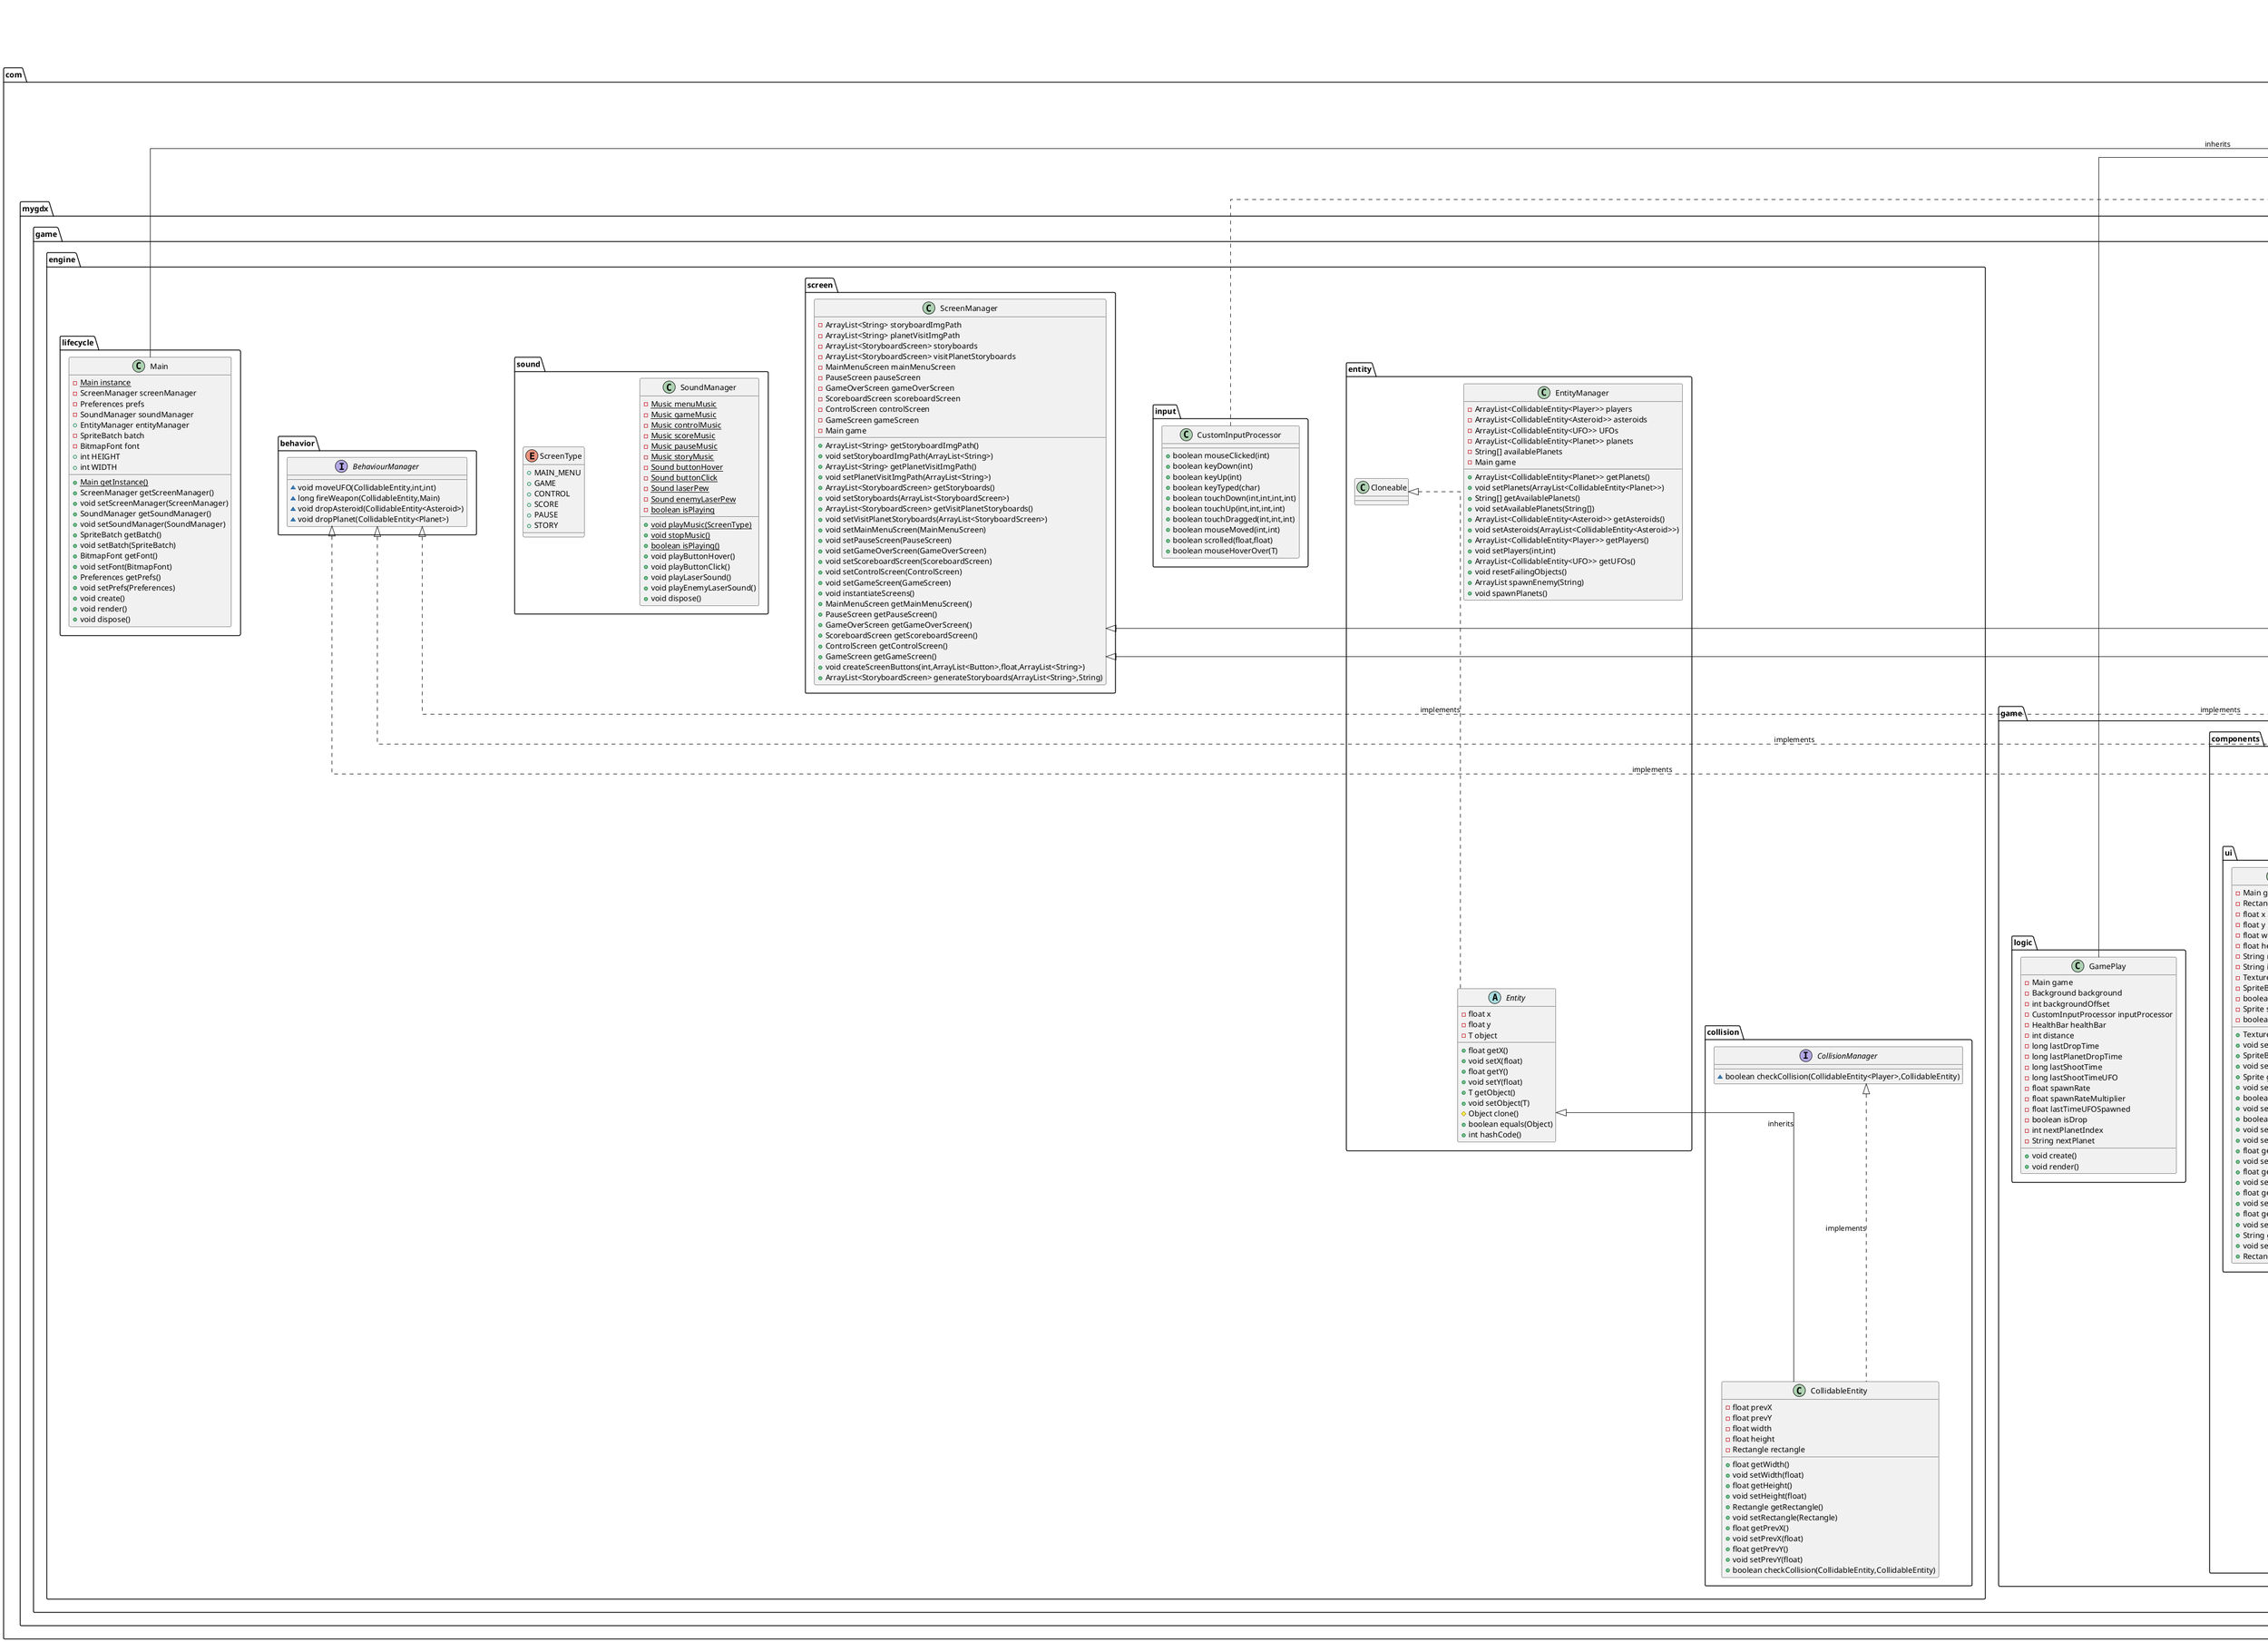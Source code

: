 @startuml
skinparam linetype polyline
skinparam linetype ortho

skinparam nodesep 100
skinparam ranksep 100

skinparam titleBorderRoundCorner 15
skinparam titleBorderThickness 2
skinparam titleBorderColor red
skinparam titleBackgroundColor Aqua-CadetBlue
skinparam TitleFontSize 70

title Appendix B - All Classes (Just Inheritance and Interfaces)

class com.mygdx.game.game.logic.GamePlay {
- Main game
- Background background
- int backgroundOffset
- CustomInputProcessor inputProcessor
- HealthBar healthBar
- int distance
- long lastDropTime
- long lastPlanetDropTime
- long lastShootTime
- long lastShootTimeUFO
- float spawnRate
- float spawnRateMultiplier
- float lastTimeUFOSpawned
- boolean isDrop
- int nextPlanetIndex
- String nextPlanet
+ void create()
+ void render()
}
class com.mygdx.game.engine.collision.CollidableEntity {
- float prevX
- float prevY
- float width
- float height
- Rectangle rectangle
+ float getWidth()
+ void setWidth(float)
+ float getHeight()
+ void setHeight(float)
+ Rectangle getRectangle()
+ void setRectangle(Rectangle)
+ float getPrevX()
+ void setPrevX(float)
+ float getPrevY()
+ void setPrevY(float)
+ boolean checkCollision(CollidableEntity,CollidableEntity)
}
abstract class com.mygdx.game.engine.entity.Entity {
- float x
- float y
- T object
+ float getX()
+ void setX(float)
+ float getY()
+ void setY(float)
+ T getObject()
+ void setObject(T)
# Object clone()
+ boolean equals(Object)
+ int hashCode()
}
class com.mygdx.game.game.components.game.planets.Planet {
- String planet
- Texture texture
- SpriteBatch batch
- Sprite sprite
- float width
- float height
+ void moveUFO(CollidableEntity,int,int)
+ long fireWeapon(CollidableEntity,Main)
+ void dropAsteroid(CollidableEntity<Asteroid>)
+ void dropPlanet(CollidableEntity<Planet>)
+ String getPlanet()
+ void setPlanet(String)
+ Texture getTexture()
+ void setTexture(Texture)
+ SpriteBatch getBatch()
+ void setBatch(SpriteBatch)
+ float getWidth()
+ void setWidth(float)
+ float getHeight()
+ void setHeight(float)
+ Sprite getSprite()
+ void setSprite(Sprite)
}
class com.mygdx.game.engine.input.CustomInputProcessor {
+ boolean mouseClicked(int)
+ boolean keyDown(int)
+ boolean keyUp(int)
+ boolean keyTyped(char)
+ boolean touchDown(int,int,int,int)
+ boolean touchUp(int,int,int,int)
+ boolean touchDragged(int,int,int)
+ boolean mouseMoved(int,int)
+ boolean scrolled(float,float)
+ boolean mouseHoverOver(T)
}
class com.mygdx.game.game.components.game.player.Afterburner {
- String imgPath
- Texture texture
- SpriteBatch batch
- float x
- float y
- boolean visibility
+ String getImgPath()
+ void setImgPath(String)
+ Texture getTexture()
+ void setTexture(Texture)
+ SpriteBatch getBatch()
+ void setBatch(SpriteBatch)
+ float getX()
+ void setX(float)
+ float getY()
+ void setY(float)
+ boolean getVisibility()
+ void setVisibility(boolean)
}
class com.mygdx.game.game.components.game.enemy.UFO {
- String imgPath
- String dir
- float speed
- Texture texture
- ArrayList<CollidableEntity<Laser>> lasers
- Rectangle rectangle
- int health
- long lastShotTime
- long shotDelay
+ float getSpeed()
+ void setSpeed(float)
+ Texture getTexture()
+ void setTexture(Texture)
+ int getHealth()
+ void setHealth(int)
+ void moveUFO(CollidableEntity,int,int)
+ void moveLeft(CollidableEntity)
+ void moveRight(CollidableEntity)
+ void moveDown(CollidableEntity)
+ long fireWeapon(CollidableEntity,Main)
+ void dropAsteroid(CollidableEntity<Asteroid>)
+ void dropPlanet(CollidableEntity<Planet>)
+ void moveLasers(CollidableEntity<UFO>)
+ ArrayList<CollidableEntity<Laser>> getLasers()
}
class com.mygdx.game.game.components.ui.Button {
- Main game
- Rectangle rectangle
- float x
- float y
- float width
- float height
- String name
- String imgPath
- Texture texture
- SpriteBatch batch
- boolean visibility
- Sprite sprite
- boolean active
+ Texture getTexture()
+ void setTexture(Texture)
+ SpriteBatch getBatch()
+ void setBatch(SpriteBatch)
+ Sprite getSprite()
+ void setSprite(Sprite)
+ boolean getVisibility()
+ void setVisibility(boolean)
+ boolean isActive()
+ void setActive(boolean)
+ void setButtonColor(Color)
+ float getX()
+ void setX(float)
+ float getY()
+ void setY(float)
+ float getWidth()
+ void setWidth(float)
+ float getHeight()
+ void setHeight(float)
+ String getName()
+ void setName(String)
+ Rectangle getBound()
}
class com.mygdx.game.game.screens.game.ResultScreen {
- SpriteBatch batch
- Texture texture
- CustomInputProcessor inputProcessor
- Main game
- float buttonShowDelay
- Timer.Task buttonShowTask
- Button nextButton
- String resultBG
+ CustomInputProcessor getInputProcessor()
+ void setInputProcessor(CustomInputProcessor)
+ String getResultBG()
+ void setResultBG(String)
+ void show()
+ void render(float)
+ void resize(int,int)
+ void pause()
+ void resume()
+ void hide()
+ void dispose()
}
class com.mygdx.game.engine.screen.ScreenManager {
- ArrayList<String> storyboardImgPath
- ArrayList<String> planetVisitImgPath
- ArrayList<StoryboardScreen> storyboards
- ArrayList<StoryboardScreen> visitPlanetStoryboards
- MainMenuScreen mainMenuScreen
- PauseScreen pauseScreen
- GameOverScreen gameOverScreen
- ScoreboardScreen scoreboardScreen
- ControlScreen controlScreen
- GameScreen gameScreen
- Main game
+ ArrayList<String> getStoryboardImgPath()
+ void setStoryboardImgPath(ArrayList<String>)
+ ArrayList<String> getPlanetVisitImgPath()
+ void setPlanetVisitImgPath(ArrayList<String>)
+ ArrayList<StoryboardScreen> getStoryboards()
+ void setStoryboards(ArrayList<StoryboardScreen>)
+ ArrayList<StoryboardScreen> getVisitPlanetStoryboards()
+ void setVisitPlanetStoryboards(ArrayList<StoryboardScreen>)
+ void setMainMenuScreen(MainMenuScreen)
+ void setPauseScreen(PauseScreen)
+ void setGameOverScreen(GameOverScreen)
+ void setScoreboardScreen(ScoreboardScreen)
+ void setControlScreen(ControlScreen)
+ void setGameScreen(GameScreen)
+ void instantiateScreens()
+ MainMenuScreen getMainMenuScreen()
+ PauseScreen getPauseScreen()
+ GameOverScreen getGameOverScreen()
+ ScoreboardScreen getScoreboardScreen()
+ ControlScreen getControlScreen()
+ GameScreen getGameScreen()
+ void createScreenButtons(int,ArrayList<Button>,float,ArrayList<String>)
+ ArrayList<StoryboardScreen> generateStoryboards(ArrayList<String>,String)
}
class com.mygdx.game.game.screens.game.GameScreen {
- Main game
- Button pauseButton
- OrthographicCamera camera
- CustomInputProcessor inputProcessor
- Viewport viewport
- GamePlay gamePlay
- float buttonShowDelay
- Timer.Task buttonShowTask
- SpriteBatch batch
+ SpriteBatch getBatch()
+ void setBatch(SpriteBatch)
+ Button getPauseButton()
+ void setPauseButton(Button)
+ CustomInputProcessor getInputProcessor()
+ void setInputProcessor(CustomInputProcessor)
+ void show()
+ void render(float)
+ void resize(int,int)
+ void pause()
+ void resume()
+ void hide()
+ void quit()
+ void dispose()
}
class com.mygdx.game.engine.sound.SoundManager {
- {static} Music menuMusic
- {static} Music gameMusic
- {static} Music controlMusic
- {static} Music scoreMusic
- {static} Music pauseMusic
- {static} Music storyMusic
- {static} Sound buttonHover
- {static} Sound buttonClick
- {static} Sound laserPew
- {static} Sound enemyLaserPew
- {static} boolean isPlaying
+ {static} void playMusic(ScreenType)
+ {static} void stopMusic()
+ {static} boolean isPlaying()
+ void playButtonHover()
+ void playButtonClick()
+ void playLaserSound()
+ void playEnemyLaserSound()
+ void dispose()
}
enum com.mygdx.game.engine.sound.ScreenType {
+  MAIN_MENU
+  GAME
+  CONTROL
+  SCORE
+  PAUSE
+  STORY
}
class com.mygdx.game.game.screens.game.ControlScreen {
- String imgPath
- Texture texture
- SpriteBatch batch
- Main game
- CustomInputProcessor inputProcessor
- OrthographicCamera camera
- Button playButton
- float buttonShowDelay
- Timer.Task buttonShowTask
+ void show()
+ void render(float)
+ void resize(int,int)
+ void pause()
+ void resume()
+ void hide()
+ void dispose()
+ void play()
}
interface com.mygdx.game.engine.collision.CollisionManager {
~ boolean checkCollision(CollidableEntity<Player>,CollidableEntity)
}
class com.mygdx.game.game.components.game.HealthBar {
- ShapeRenderer shapeRenderer
- SpriteBatch batch
- BitmapFont font
- int startingX
- int startingY
- int width
- int height
+ void drawHealthBars(ArrayList<CollidableEntity<Player>>)
+ ShapeRenderer getShapeRenderer()
+ void setShapeRenderer(ShapeRenderer)
+ SpriteBatch getBatch()
+ void setBatch(SpriteBatch)
+ BitmapFont getFont()
+ void setFont(BitmapFont)
+ int getStartingX()
+ void setStartingX(int)
+ int getStartingY()
+ void setStartingY(int)
+ int getWidth()
+ void setWidth(int)
+ int getHeight()
+ void setHeight(int)
}
class com.mygdx.game.game.components.game.Laser {
- String imgName
- Sprite sprite
- float width
- float height
- float speed
- SpriteBatch batch
+ SpriteBatch getBatch()
+ void setBatch(SpriteBatch)
+ String getImgName()
+ void setImgName(String)
+ Sprite getSprite()
+ void setSprite(Sprite)
+ float getWidth()
+ void setWidth(float)
+ float getHeight()
+ void setHeight(float)
+ float getSpeed()
+ void setSpeed(float)
}
class com.mygdx.game.engine.entity.EntityManager {
- ArrayList<CollidableEntity<Player>> players
- ArrayList<CollidableEntity<Asteroid>> asteroids
- ArrayList<CollidableEntity<UFO>> UFOs
- ArrayList<CollidableEntity<Planet>> planets
- String[] availablePlanets
- Main game
+ ArrayList<CollidableEntity<Planet>> getPlanets()
+ void setPlanets(ArrayList<CollidableEntity<Planet>>)
+ String[] getAvailablePlanets()
+ void setAvailablePlanets(String[])
+ ArrayList<CollidableEntity<Asteroid>> getAsteroids()
+ void setAsteroids(ArrayList<CollidableEntity<Asteroid>>)
+ ArrayList<CollidableEntity<Player>> getPlayers()
+ void setPlayers(int,int)
+ ArrayList<CollidableEntity<UFO>> getUFOs()
+ void resetFailingObjects()
+ ArrayList spawnEnemy(String)
+ void spawnPlanets()
}
class com.mygdx.game.game.screens.menu.PauseScreen {
- SpriteBatch batch
- Texture texture
- CustomInputProcessor inputProcessor
- Main game
- ArrayList<Button> buttons
- ArrayList<String> buttonPath
+ CustomInputProcessor getInputProcessor()
+ void setInputProcessor(CustomInputProcessor)
+ ArrayList<Button> getButtons()
+ void setButtons(ArrayList<Button>)
+ void show()
+ void render(float)
+ void resize(int,int)
+ void pause()
+ void resume()
+ void hide()
+ void dispose()
+ void quit()
}
class com.mygdx.game.game.components.game.PlayerScore {
- String startTime
- int distanceTravelled
- int aliensKilled
+ String getStartTime()
+ void setStartTime(String)
+ int getDistanceTravelled()
+ void setDistanceTravelled(int)
+ int getAliensKilled()
+ void setAliensKilled(int)
+ String toString()
+ int compareTo(PlayerScore)
}
class com.mygdx.game.game.screens.game.GameOverScreen {
- SpriteBatch batch
- Texture texture
- CustomInputProcessor inputProcessor
- Main game
- ArrayList<Button> buttons
- ArrayList<String> buttonPath
+ CustomInputProcessor getInputProcessor()
+ void setInputProcessor(CustomInputProcessor)
+ ArrayList<Button> getButtons()
+ void setButtons(ArrayList<Button>)
+ void show()
+ void render(float)
+ void resize(int,int)
+ void pause()
+ void resume()
+ void hide()
+ void dispose()
+ void quit()
}
interface com.mygdx.game.engine.behavior.BehaviourManager {
~ void moveUFO(CollidableEntity,int,int)
~ long fireWeapon(CollidableEntity,Main)
~ void dropAsteroid(CollidableEntity<Asteroid>)
~ void dropPlanet(CollidableEntity<Planet>)
}
class com.mygdx.game.engine.lifecycle.Main {
- {static} Main instance
- ScreenManager screenManager
- Preferences prefs
- SoundManager soundManager
+ EntityManager entityManager
- SpriteBatch batch
- BitmapFont font
+ int HEIGHT
+ int WIDTH
+ {static} Main getInstance()
+ ScreenManager getScreenManager()
+ void setScreenManager(ScreenManager)
+ SoundManager getSoundManager()
+ void setSoundManager(SoundManager)
+ SpriteBatch getBatch()
+ void setBatch(SpriteBatch)
+ BitmapFont getFont()
+ void setFont(BitmapFont)
+ Preferences getPrefs()
+ void setPrefs(Preferences)
+ void create()
+ void render()
+ void dispose()
}
class com.mygdx.game.game.components.game.Background {
- Texture texture
- SpriteBatch batch
+ Texture getTexture()
+ void setTexture(Texture)
+ SpriteBatch getBatch()
+ void setBatch(SpriteBatch)
}
class com.mygdx.game.game.screens.menu.MainMenuScreen {
- CustomInputProcessor inputProcessor
- Main game
- OrthographicCamera camera
- ArrayList<Button> buttons
- SpriteBatch batch
- Texture texture
- ArrayList<String> buttonImagePath
- boolean soundPlayed
- ScoreboardScreen scoreboardScreen
+ void setInputProcessor(CustomInputProcessor)
+ void setButtons(ArrayList<Button>)
+ void show()
+ void render(float)
+ void resize(int,int)
+ void play()
+ void quit()
+ void pause()
+ void resume()
+ void hide()
+ void dispose()
}
class com.mygdx.game.game.screens.game.StoryboardScreen {
- String imgPath
- Texture texture
- SpriteBatch batch
- Main game
- CustomInputProcessor inputProcessor
- OrthographicCamera camera
- Button nextButton
- float buttonShowDelay
- Timer.Task buttonShowTask
- int current
- String type
+ int getCurrent()
+ void setCurrent(int)
+ void show()
+ void render(float)
+ void resize(int,int)
+ void pause()
+ void resume()
+ void hide()
+ void dispose()
+ void next()
}
class com.mygdx.game.game.screens.menu.ScoreboardScreen {
- CustomInputProcessor inputProcessor
- Button backButton
- SpriteBatch batch
- Texture texture
- Main game
- Table table
- ArrayList<PlayerScore> playerScores
+ CustomInputProcessor getInputProcessor()
+ void setInputProcessor(CustomInputProcessor)
+ void show()
+ void render(float)
+ void resize(int,int)
+ void pause()
+ void resume()
+ void hide()
+ void dispose()
}
class com.mygdx.game.game.components.game.player.Player {
- String imgName
- Sprite sprite
- float width
- float height
- float speed
- int[] mainKeyboardInputs
- int[] altKeyboardInputs
- int score
- ArrayList<CollidableEntity<Laser>> lasers
- int maxHealth
- int currentHealth
- int aliensKilled
- Timestamp startTime
- Afterburner afterburner
+ Afterburner getAfterburner()
+ void setAfterburner(Afterburner)
+ String getImgName()
+ void setImgName(String)
+ Sprite getSprite()
+ void setSprite(Sprite)
+ float getWidth()
+ void setWidth(float)
+ float getHeight()
+ void setHeight(float)
+ float getSpeed()
+ void setSpeed(float)
+ int[] getMainKeyboardInputs()
+ void setMainKeyboardInputs(int[])
+ int[] getAltKeyboardInputs()
+ void setAltKeyboardInputs(int[])
+ int getScore()
+ void setScore(int)
+ ArrayList<CollidableEntity<Laser>> getLasers()
+ void setLasers(ArrayList<CollidableEntity<Laser>>)
+ int getMaxHealth()
+ void setMaxHealth(int)
+ int getCurrentHealth()
+ void setCurrentHealth(int)
+ Timestamp getStartTime()
+ void setStartTime(Timestamp)
+ void limitPlayerMovement(CollidableEntity<Player>,Integer,Integer)
+ int movePlayer(CollidableEntity<Player>,CustomInputProcessor)
+ int getAliensKilled()
+ void setAliensKilled(int)
+ void moveLasers(CollidableEntity<Player>)
+ void spawnLasers(CustomInputProcessor,CollidableEntity<Player>,Main)
+ void savePlayerData(Main)
}
class com.mygdx.game.game.components.game.enemy.Asteroid {
- Texture image
- float width
- float height
+ Texture getImage()
+ void setImage(Texture)
+ float getWidth()
+ void setWidth(float)
+ float getHeight()
+ void setHeight(float)
+ void moveUFO(CollidableEntity,int,int)
+ long fireWeapon(CollidableEntity,Main)
+ void dropAsteroid(CollidableEntity<Asteroid>)
+ void dropPlanet(CollidableEntity<Planet>)
}

com.badlogic.gdx.Game <|-- com.mygdx.game.game.logic.GamePlay : "inherits"
com.mygdx.game.engine.collision.CollisionManager <|.. com.mygdx.game.engine.collision.CollidableEntity : "implements"
com.mygdx.game.engine.entity.Entity <|-- com.mygdx.game.engine.collision.CollidableEntity : "inherits"
com.mygdx.game.engine.entity.Cloneable <|.. com.mygdx.game.engine.entity.Entity : "implements"
com.mygdx.game.engine.behavior.BehaviourManager <|.. com.mygdx.game.game.components.game.planets.Planet : "implements"
com.badlogic.gdx.InputProcessor <|.. com.mygdx.game.engine.input.CustomInputProcessor : "implements"
com.mygdx.game.engine.behavior.BehaviourManager <|.. com.mygdx.game.game.components.game.enemy.UFO : "implements"
com.badlogic.gdx.Screen <|.. com.mygdx.game.game.screens.game.ResultScreen : "implements"
com.mygdx.game.engine.screen.ScreenManager <|-- com.mygdx.game.game.screens.game.ResultScreen : "inherits"
com.badlogic.gdx.Screen <|.. com.mygdx.game.game.screens.game.GameScreen : "implements"
com.badlogic.gdx.Screen <|.. com.mygdx.game.game.screens.game.ControlScreen : "implements"
com.badlogic.gdx.Screen <|.. com.mygdx.game.game.screens.menu.PauseScreen : "implements"
com.mygdx.game.game.components.game.Comparable <|.. com.mygdx.game.game.components.game.PlayerScore : "implements"
com.badlogic.gdx.Screen <|.. com.mygdx.game.game.screens.game.GameOverScreen : "implements"
com.mygdx.game.engine.screen.ScreenManager <|-- com.mygdx.game.game.screens.game.GameOverScreen : "inherits"
com.badlogic.gdx.Game <|-- com.mygdx.game.engine.lifecycle.Main : "inherits"
com.badlogic.gdx.Screen <|.. com.mygdx.game.game.screens.menu.MainMenuScreen : "implements"
com.badlogic.gdx.Screen <|.. com.mygdx.game.game.screens.game.StoryboardScreen : "implements"
com.badlogic.gdx.Screen <|.. com.mygdx.game.game.screens.menu.ScoreboardScreen : "implements"
com.mygdx.game.engine.behavior.BehaviourManager <|.. com.mygdx.game.game.components.game.enemy.Asteroid : "implements"
@enduml